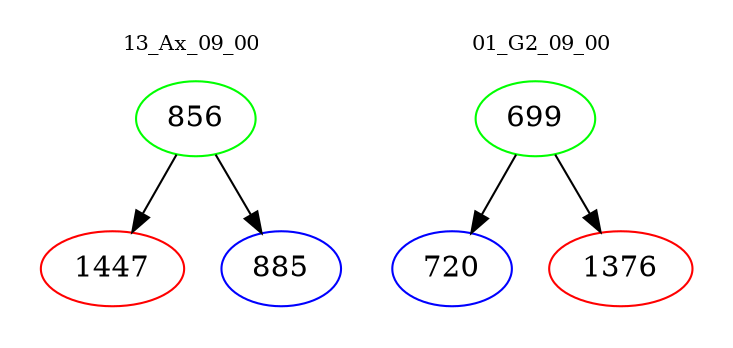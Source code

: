 digraph{
subgraph cluster_0 {
color = white
label = "13_Ax_09_00";
fontsize=10;
T0_856 [label="856", color="green"]
T0_856 -> T0_1447 [color="black"]
T0_1447 [label="1447", color="red"]
T0_856 -> T0_885 [color="black"]
T0_885 [label="885", color="blue"]
}
subgraph cluster_1 {
color = white
label = "01_G2_09_00";
fontsize=10;
T1_699 [label="699", color="green"]
T1_699 -> T1_720 [color="black"]
T1_720 [label="720", color="blue"]
T1_699 -> T1_1376 [color="black"]
T1_1376 [label="1376", color="red"]
}
}
